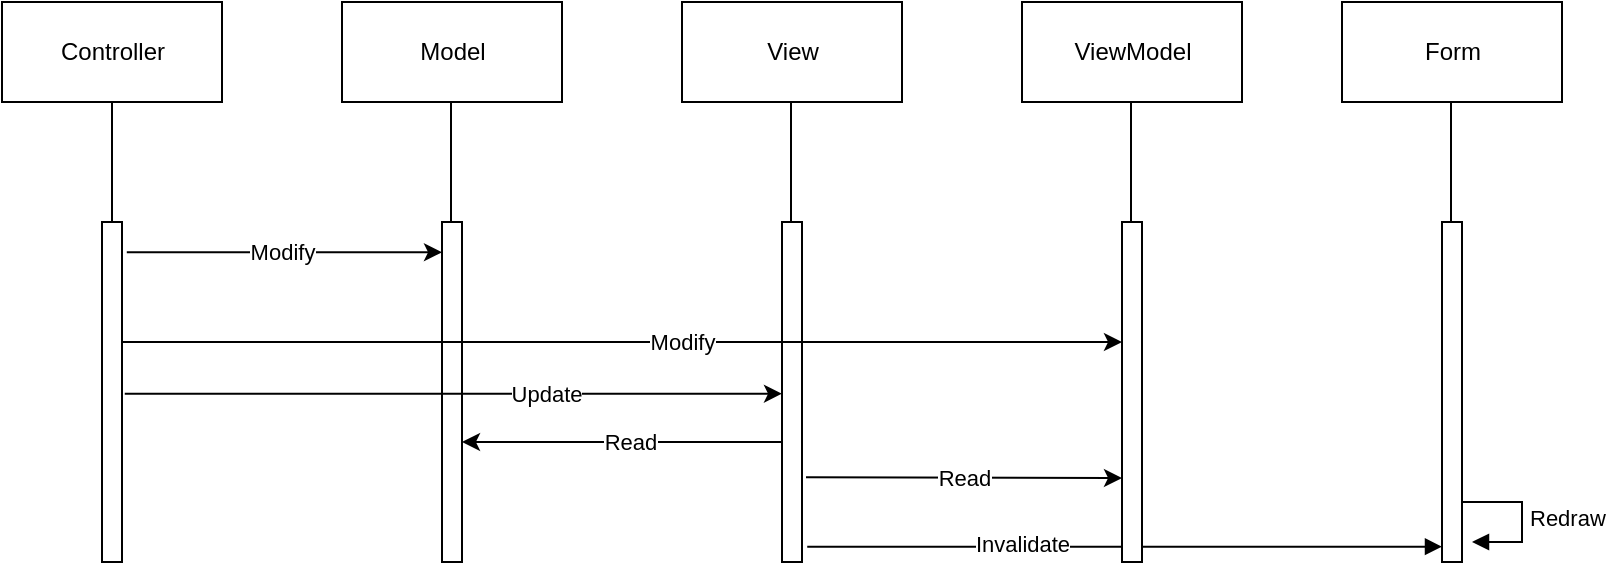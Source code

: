 <mxfile version="16.5.1" type="device"><diagram id="lGt5ZXyxrH5inGetbJzy" name="Page-1"><mxGraphModel dx="1217" dy="618" grid="1" gridSize="10" guides="1" tooltips="1" connect="1" arrows="1" fold="1" page="1" pageScale="1" pageWidth="850" pageHeight="1100" math="0" shadow="0"><root><mxCell id="0"/><mxCell id="1" parent="0"/><mxCell id="TxRtA6rds3yuMziqzTNn-2" value="Controller" style="html=1;" parent="1" vertex="1"><mxGeometry x="30" y="210" width="110" height="50" as="geometry"/></mxCell><mxCell id="TxRtA6rds3yuMziqzTNn-3" value="Model" style="html=1;" parent="1" vertex="1"><mxGeometry x="200" y="210" width="110" height="50" as="geometry"/></mxCell><mxCell id="TxRtA6rds3yuMziqzTNn-4" value="View" style="html=1;" parent="1" vertex="1"><mxGeometry x="370" y="210" width="110" height="50" as="geometry"/></mxCell><mxCell id="TxRtA6rds3yuMziqzTNn-5" value="" style="html=1;points=[];perimeter=orthogonalPerimeter;" parent="1" vertex="1"><mxGeometry x="80" y="320" width="10" height="170" as="geometry"/></mxCell><mxCell id="TxRtA6rds3yuMziqzTNn-6" value="" style="html=1;points=[];perimeter=orthogonalPerimeter;" parent="1" vertex="1"><mxGeometry x="250" y="320" width="10" height="170" as="geometry"/></mxCell><mxCell id="TxRtA6rds3yuMziqzTNn-7" value="" style="html=1;points=[];perimeter=orthogonalPerimeter;" parent="1" vertex="1"><mxGeometry x="420" y="320" width="10" height="170" as="geometry"/></mxCell><mxCell id="TxRtA6rds3yuMziqzTNn-10" value="Modify" style="endArrow=classic;html=1;rounded=0;exitX=1.24;exitY=0.089;exitDx=0;exitDy=0;exitPerimeter=0;" parent="1" source="TxRtA6rds3yuMziqzTNn-5" target="TxRtA6rds3yuMziqzTNn-6" edge="1"><mxGeometry x="-0.012" width="50" height="50" relative="1" as="geometry"><mxPoint x="300" y="370" as="sourcePoint"/><mxPoint x="350" y="320" as="targetPoint"/><mxPoint as="offset"/></mxGeometry></mxCell><mxCell id="TxRtA6rds3yuMziqzTNn-11" value="" style="endArrow=none;html=1;rounded=0;entryX=0.5;entryY=1;entryDx=0;entryDy=0;" parent="1" target="TxRtA6rds3yuMziqzTNn-2" edge="1"><mxGeometry width="50" height="50" relative="1" as="geometry"><mxPoint x="85" y="320" as="sourcePoint"/><mxPoint x="390" y="320" as="targetPoint"/></mxGeometry></mxCell><mxCell id="TxRtA6rds3yuMziqzTNn-12" value="" style="endArrow=none;html=1;rounded=0;entryX=0.5;entryY=1;entryDx=0;entryDy=0;" parent="1" edge="1"><mxGeometry width="50" height="50" relative="1" as="geometry"><mxPoint x="254.5" y="320" as="sourcePoint"/><mxPoint x="254.5" y="260" as="targetPoint"/></mxGeometry></mxCell><mxCell id="TxRtA6rds3yuMziqzTNn-13" value="" style="endArrow=none;html=1;rounded=0;entryX=0.5;entryY=1;entryDx=0;entryDy=0;" parent="1" edge="1"><mxGeometry width="50" height="50" relative="1" as="geometry"><mxPoint x="424.5" y="320" as="sourcePoint"/><mxPoint x="424.5" y="260" as="targetPoint"/></mxGeometry></mxCell><mxCell id="TxRtA6rds3yuMziqzTNn-14" value="Update" style="endArrow=classic;html=1;rounded=0;entryX=0;entryY=0.505;entryDx=0;entryDy=0;entryPerimeter=0;exitX=1.138;exitY=0.505;exitDx=0;exitDy=0;exitPerimeter=0;" parent="1" source="TxRtA6rds3yuMziqzTNn-5" target="TxRtA6rds3yuMziqzTNn-7" edge="1"><mxGeometry x="0.283" width="50" height="50" relative="1" as="geometry"><mxPoint x="60" y="423" as="sourcePoint"/><mxPoint x="350" y="320" as="targetPoint"/><Array as="points"/><mxPoint as="offset"/></mxGeometry></mxCell><mxCell id="TxRtA6rds3yuMziqzTNn-15" value="Read" style="endArrow=classic;html=1;rounded=0;exitX=0;exitY=0.647;exitDx=0;exitDy=0;exitPerimeter=0;" parent="1" source="TxRtA6rds3yuMziqzTNn-7" target="TxRtA6rds3yuMziqzTNn-6" edge="1"><mxGeometry x="-0.048" width="50" height="50" relative="1" as="geometry"><mxPoint x="300" y="370" as="sourcePoint"/><mxPoint x="350" y="320" as="targetPoint"/><Array as="points"/><mxPoint as="offset"/></mxGeometry></mxCell><mxCell id="TxRtA6rds3yuMziqzTNn-16" value="Form" style="html=1;" parent="1" vertex="1"><mxGeometry x="700" y="210" width="110" height="50" as="geometry"/></mxCell><mxCell id="TxRtA6rds3yuMziqzTNn-17" value="" style="html=1;points=[];perimeter=orthogonalPerimeter;" parent="1" vertex="1"><mxGeometry x="750" y="320" width="10" height="170" as="geometry"/></mxCell><mxCell id="TxRtA6rds3yuMziqzTNn-18" value="" style="endArrow=none;html=1;rounded=0;entryX=0.5;entryY=1;entryDx=0;entryDy=0;" parent="1" edge="1"><mxGeometry width="50" height="50" relative="1" as="geometry"><mxPoint x="754.5" y="320" as="sourcePoint"/><mxPoint x="754.5" y="260" as="targetPoint"/></mxGeometry></mxCell><mxCell id="TxRtA6rds3yuMziqzTNn-19" value="Invalidate" style="html=1;verticalAlign=bottom;endArrow=block;rounded=0;exitX=1.261;exitY=0.955;exitDx=0;exitDy=0;exitPerimeter=0;entryX=0;entryY=0.955;entryDx=0;entryDy=0;entryPerimeter=0;" parent="1" source="TxRtA6rds3yuMziqzTNn-7" edge="1" target="TxRtA6rds3yuMziqzTNn-17"><mxGeometry x="-0.323" y="-8" width="80" relative="1" as="geometry"><mxPoint x="460" y="341" as="sourcePoint"/><mxPoint x="750" y="402" as="targetPoint"/><mxPoint as="offset"/></mxGeometry></mxCell><mxCell id="TxRtA6rds3yuMziqzTNn-21" value="Redraw" style="edgeStyle=orthogonalEdgeStyle;html=1;align=left;spacingLeft=2;endArrow=block;rounded=0;entryX=1;entryY=0;" parent="1" edge="1"><mxGeometry relative="1" as="geometry"><mxPoint x="760" y="460" as="sourcePoint"/><Array as="points"><mxPoint x="790" y="460"/></Array><mxPoint x="765" y="480" as="targetPoint"/></mxGeometry></mxCell><mxCell id="L_jT1LIr_DRbZNMfFHyV-2" value="ViewModel" style="html=1;" parent="1" vertex="1"><mxGeometry x="540" y="210" width="110" height="50" as="geometry"/></mxCell><mxCell id="L_jT1LIr_DRbZNMfFHyV-3" value="" style="html=1;points=[];perimeter=orthogonalPerimeter;" parent="1" vertex="1"><mxGeometry x="590" y="320" width="10" height="170" as="geometry"/></mxCell><mxCell id="L_jT1LIr_DRbZNMfFHyV-4" value="" style="endArrow=none;html=1;rounded=0;entryX=0.5;entryY=1;entryDx=0;entryDy=0;" parent="1" edge="1"><mxGeometry width="50" height="50" relative="1" as="geometry"><mxPoint x="594.5" y="320" as="sourcePoint"/><mxPoint x="594.5" y="260" as="targetPoint"/></mxGeometry></mxCell><mxCell id="L_jT1LIr_DRbZNMfFHyV-6" value="Modify" style="endArrow=classic;html=1;rounded=0;exitX=1;exitY=0.353;exitDx=0;exitDy=0;exitPerimeter=0;entryX=0;entryY=0.353;entryDx=0;entryDy=0;entryPerimeter=0;" parent="1" source="TxRtA6rds3yuMziqzTNn-5" target="L_jT1LIr_DRbZNMfFHyV-3" edge="1"><mxGeometry x="0.119" width="50" height="50" relative="1" as="geometry"><mxPoint x="300" y="370" as="sourcePoint"/><mxPoint x="350" y="320" as="targetPoint"/><Array as="points"><mxPoint x="440" y="380"/></Array><mxPoint as="offset"/></mxGeometry></mxCell><mxCell id="L_jT1LIr_DRbZNMfFHyV-7" value="Read" style="endArrow=classic;html=1;rounded=0;exitX=1.2;exitY=0.751;exitDx=0;exitDy=0;exitPerimeter=0;" parent="1" source="TxRtA6rds3yuMziqzTNn-7" edge="1"><mxGeometry width="50" height="50" relative="1" as="geometry"><mxPoint x="250" y="370" as="sourcePoint"/><mxPoint x="590" y="448" as="targetPoint"/></mxGeometry></mxCell></root></mxGraphModel></diagram></mxfile>
